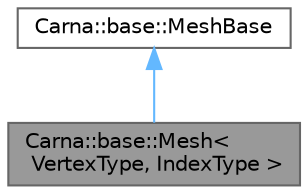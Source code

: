 digraph "Carna::base::Mesh&lt; VertexType, IndexType &gt;"
{
 // LATEX_PDF_SIZE
  bgcolor="transparent";
  edge [fontname=Helvetica,fontsize=10,labelfontname=Helvetica,labelfontsize=10];
  node [fontname=Helvetica,fontsize=10,shape=box,height=0.2,width=0.4];
  Node1 [id="Node000001",label="Carna::base::Mesh\<\l VertexType, IndexType \>",height=0.2,width=0.4,color="gray40", fillcolor="grey60", style="filled", fontcolor="black",tooltip="Implements MeshBase class for particular VertexType and IndexType."];
  Node2 -> Node1 [id="edge1_Node000001_Node000002",dir="back",color="steelblue1",style="solid",tooltip=" "];
  Node2 [id="Node000002",label="Carna::base::MeshBase",height=0.2,width=0.4,color="gray40", fillcolor="white", style="filled",URL="$classCarna_1_1base_1_1MeshBase.html",tooltip="Format-independent abstract Mesh base class. Each mesh consists of a VertexBuffer,..."];
}
